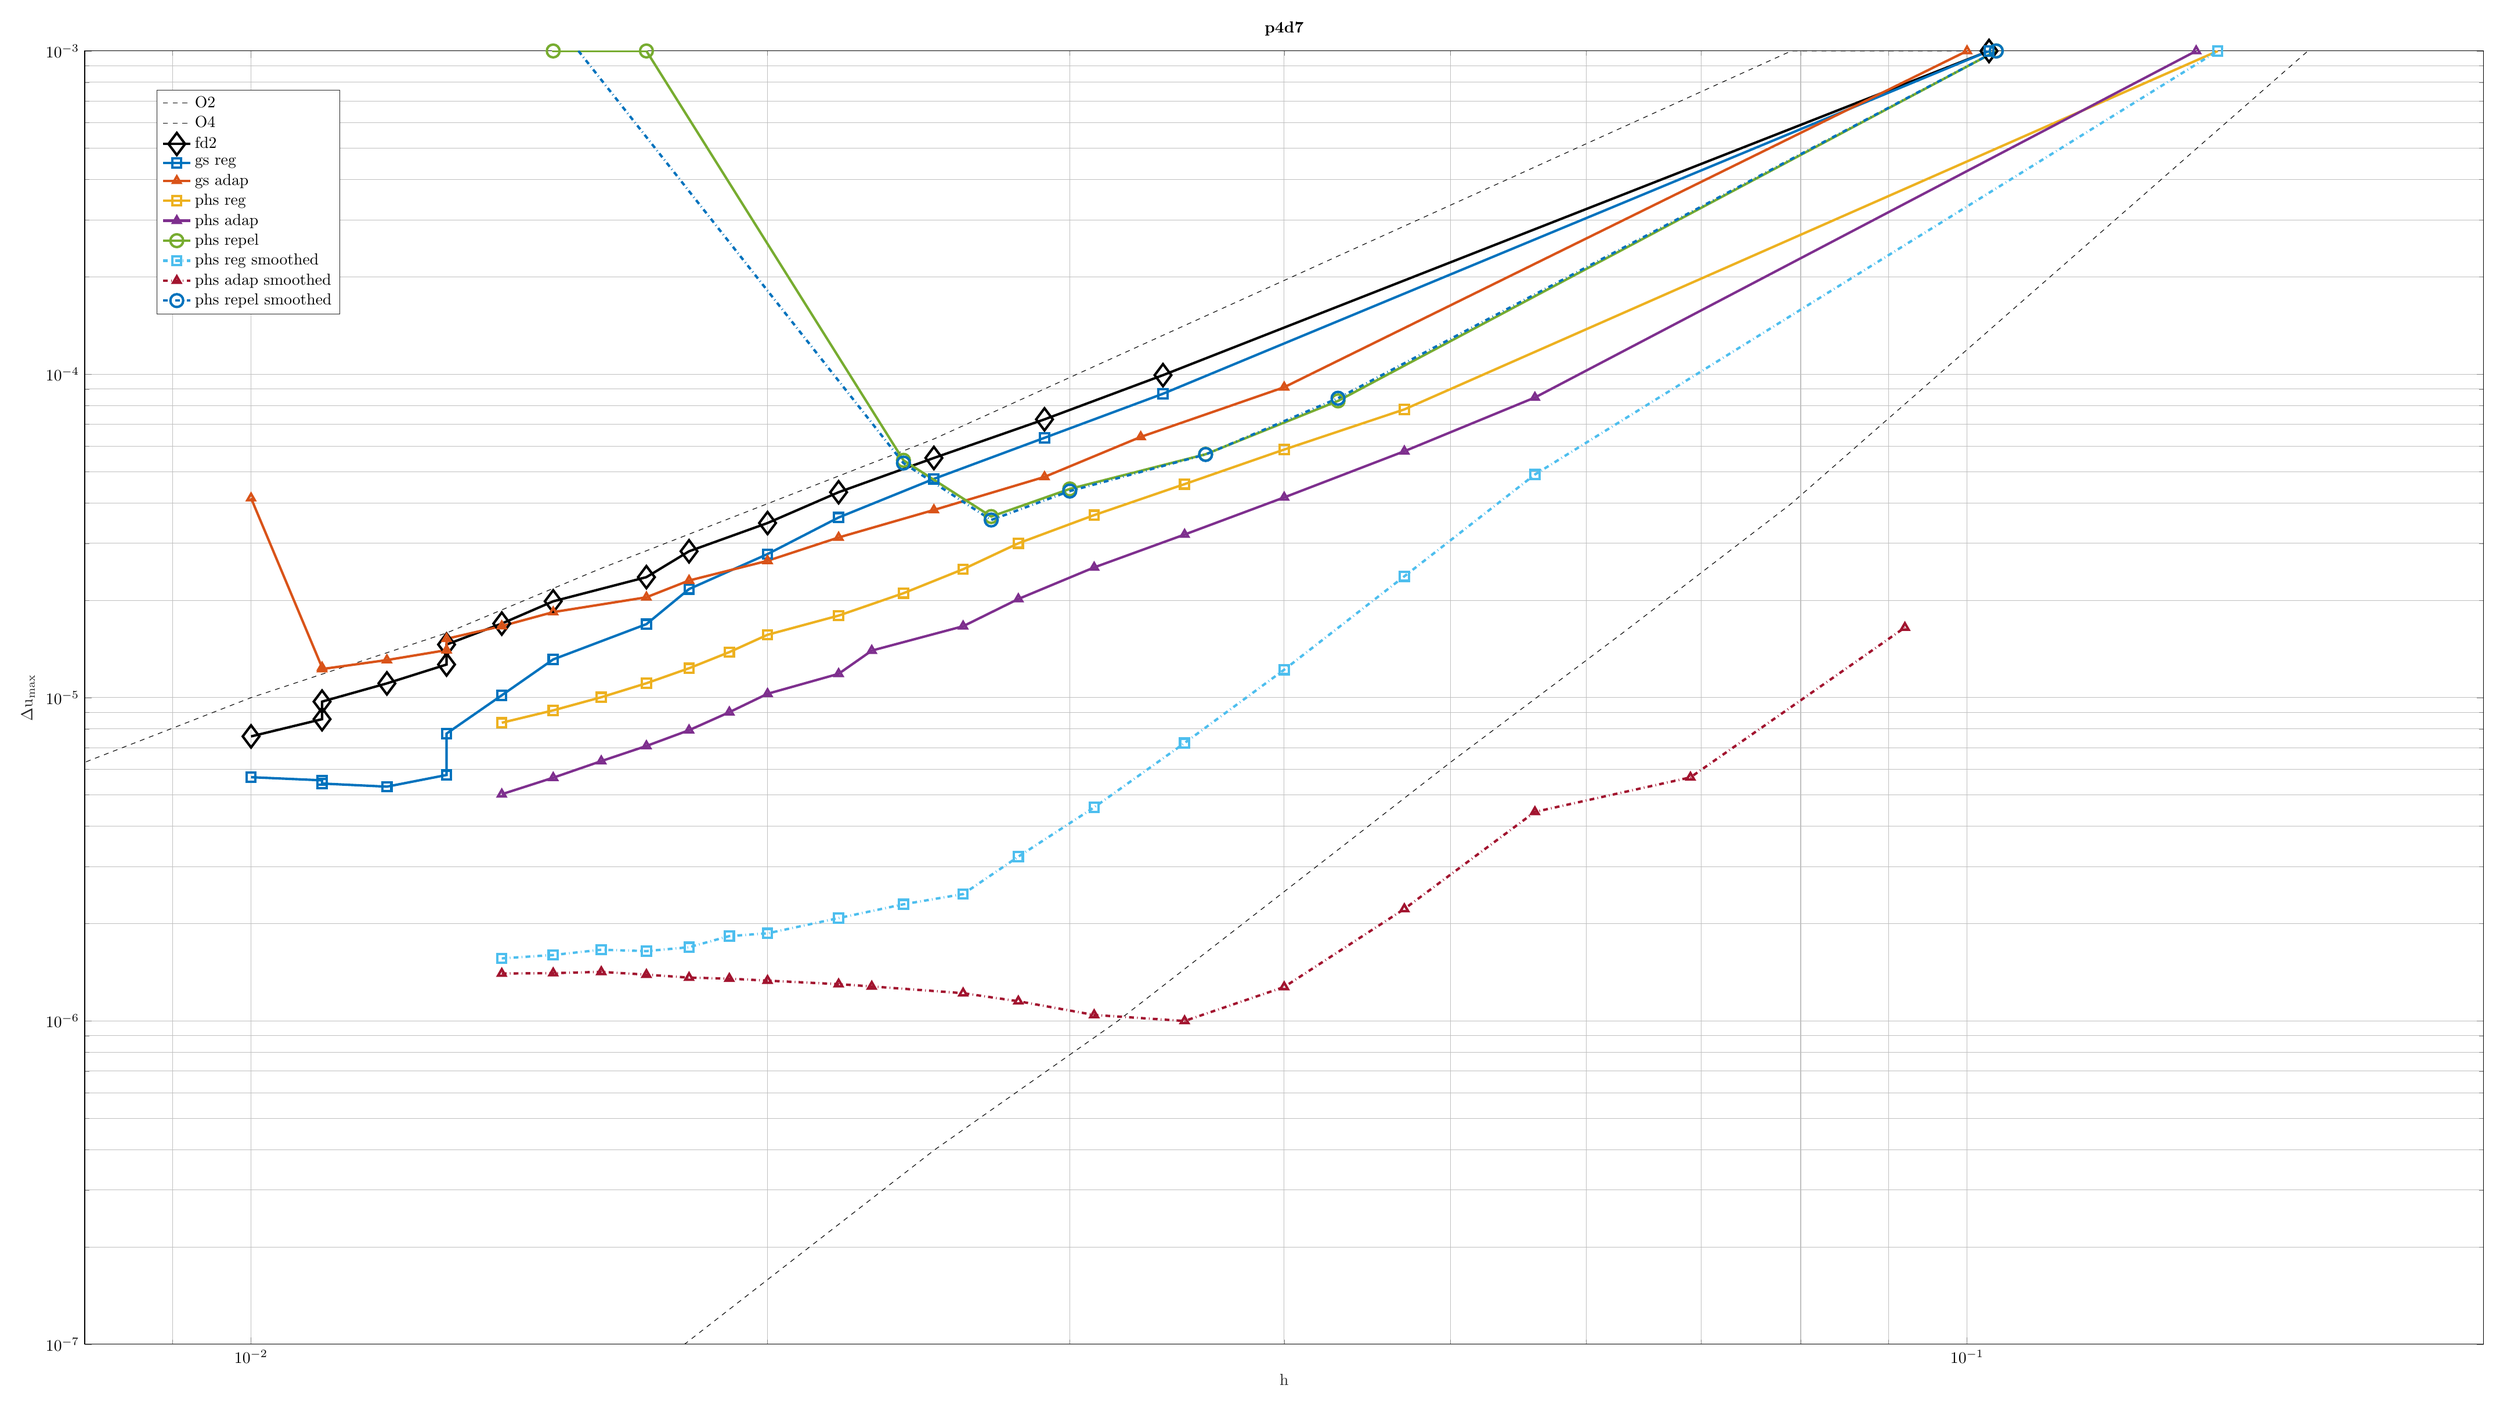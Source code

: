 % This file was created by matlab2tikz.
%
%The latest updates can be retrieved from
%  http://www.mathworks.com/matlabcentral/fileexchange/22022-matlab2tikz-matlab2tikz
%where you can also make suggestions and rate matlab2tikz.
%
\definecolor{mycolor1}{rgb}{0.0,0.447,0.741}%
\definecolor{mycolor2}{rgb}{0.85,0.325,0.098}%
\definecolor{mycolor3}{rgb}{0.929,0.694,0.125}%
\definecolor{mycolor4}{rgb}{0.494,0.184,0.556}%
\definecolor{mycolor5}{rgb}{0.466,0.674,0.188}%
\definecolor{mycolor6}{rgb}{0.301,0.745,0.933}%
\definecolor{mycolor7}{rgb}{0.635,0.078,0.184}%
%
\begin{tikzpicture}

\begin{axis}[%
width=20.667in,
height=11.15in,
at={(3.467in,1.505in)},
scale only axis,
xmode=log,
xmin=0.008,
xmax=0.2,
xminorticks=true,
xlabel style={font=\color{white!15!black}},
xlabel={h},
ymode=log,
ymin=1e-07,
ymax=0.001,
yminorticks=true,
ylabel style={font=\color{white!15!black}},
ylabel={$\Delta\text{u}_{\text{max}}$},
axis background/.style={fill=white},
title style={font=\bfseries},
title={p4d7},
xmajorgrids,
xminorgrids,
ymajorgrids,
yminorgrids,
legend style={at={(0.03,0.97)}, anchor=north west, legend cell align=left, align=left, draw=white!15!black}
]
\addplot [color=black, dashed]
  table[row sep=crcr]{%
0.001	1e-07\\
0.001	1.585e-07\\
0.002	2.512e-07\\
0.002	3.981e-07\\
0.003	6.31e-07\\
0.003	1e-06\\
0.004	1.585e-06\\
0.005	2.512e-06\\
0.006	3.981e-06\\
0.008	6.31e-06\\
0.01	1e-05\\
0.013	1.585e-05\\
0.016	2.512e-05\\
0.02	3.981e-05\\
0.025	6.31e-05\\
0.032	0.0\\
0.04	0.0\\
0.05	0.0\\
0.063	0.0\\
0.079	0.001\\
0.1	0.001\\
0.126	0.002\\
0.158	0.003\\
0.2	0.004\\
0.251	0.006\\
0.316	0.01\\
0.398	0.016\\
0.501	0.025\\
0.631	0.04\\
0.794	0.063\\
1	0.1\\
};
\addlegendentry{O2}

\addplot [color=black, dashed]
  table[row sep=crcr]{%
0.001	1e-12\\
0.001	2.512e-12\\
0.002	6.31e-12\\
0.002	1.585e-11\\
0.003	3.981e-11\\
0.003	1e-10\\
0.004	2.512e-10\\
0.005	6.31e-10\\
0.006	1.585e-09\\
0.008	3.981e-09\\
0.01	1e-08\\
0.013	2.512e-08\\
0.016	6.31e-08\\
0.02	1.585e-07\\
0.025	3.981e-07\\
0.032	1e-06\\
0.04	2.512e-06\\
0.05	6.31e-06\\
0.063	1.585e-05\\
0.079	3.981e-05\\
0.1	0.0\\
0.126	0.0\\
0.158	0.001\\
0.2	0.002\\
0.251	0.004\\
0.316	0.01\\
0.398	0.025\\
0.501	0.063\\
0.631	0.158\\
0.794	0.398\\
1	1\\
};
\addlegendentry{O4}

\addplot [color=black, line width=1.5pt, mark size=6.9pt, mark=diamond, mark options={solid, black}]
  table[row sep=crcr]{%
0.01	7.589e-06\\
0.011	8.579e-06\\
0.011	9.722e-06\\
0.012	1.107e-05\\
0.013	1.266e-05\\
0.013	1.46e-05\\
0.014	1.695e-05\\
0.015	1.986e-05\\
0.017	2.359e-05\\
0.018	2.836e-05\\
0.02	3.468e-05\\
0.022	4.319e-05\\
0.025	5.512e-05\\
0.029	7.257e-05\\
0.034	9.941e-05\\
0.04	0.0\\
0.051	0.0\\
0.068	0.0\\
0.103	0.001\\
};
\addlegendentry{fd2}

\addplot [color=mycolor1, line width=1.5pt, mark size=2.8pt, mark=square, mark options={solid, mycolor1}]
  table[row sep=crcr]{%
0.01	5.675e-06\\
0.011	5.551e-06\\
0.011	5.425e-06\\
0.012	5.306e-06\\
0.013	5.765e-06\\
0.013	7.743e-06\\
0.014	1.017e-05\\
0.015	1.313e-05\\
0.017	1.688e-05\\
0.018	2.167e-05\\
0.02	2.78e-05\\
0.022	3.608e-05\\
0.025	4.749e-05\\
0.029	6.363e-05\\
0.034	8.708e-05\\
0.04	0.0\\
0.051	0.0\\
0.068	0.0\\
0.103	0.001\\
};
\addlegendentry{gs reg}

\addplot [color=mycolor2, line width=1.5pt, mark size=2.7pt, mark=triangle, mark options={solid, mycolor2}]
  table[row sep=crcr]{%
0.01	4.142e-05\\
0.011	1.24e-05\\
0.011	1.226e-05\\
0.012	1.307e-05\\
0.013	1.403e-05\\
0.013	1.521e-05\\
0.014	1.665e-05\\
0.015	1.839e-05\\
0.017	2.044e-05\\
0.018	2.303e-05\\
0.02	2.65e-05\\
0.022	3.129e-05\\
0.025	3.806e-05\\
0.029	4.816e-05\\
0.033	6.404e-05\\
0.04	9.121e-05\\
0.05	0.0\\
0.067	0.0\\
0.1	0.001\\
};
\addlegendentry{gs adap}

\addplot [color=mycolor3, line width=1.5pt, mark size=2.8pt, mark=square, mark options={solid, mycolor3}]
  table[row sep=crcr]{%
0.014	8.364e-06\\
0.015	9.135e-06\\
0.016	1.003e-05\\
0.017	1.108e-05\\
0.018	1.233e-05\\
0.019	1.383e-05\\
0.02	1.565e-05\\
0.022	1.794e-05\\
0.024	2.104e-05\\
0.026	2.496e-05\\
0.028	3.002e-05\\
0.031	3.669e-05\\
0.035	4.575e-05\\
0.04	5.852e-05\\
0.047	7.789e-05\\
0.056	0.0\\
0.07	0.0\\
0.094	0.0\\
0.14	0.001\\
};
\addlegendentry{phs reg}

\addplot [color=mycolor4, line width=1.5pt, mark size=2.7pt, mark=triangle, mark options={solid, mycolor4}]
  table[row sep=crcr]{%
0.014	5.027e-06\\
0.015	5.655e-06\\
0.016	6.364e-06\\
0.017	7.089e-06\\
0.018	7.933e-06\\
0.019	9.015e-06\\
0.02	1.028e-05\\
0.022	1.185e-05\\
0.023	1.398e-05\\
0.026	1.663e-05\\
0.028	2.019e-05\\
0.031	2.528e-05\\
0.035	3.195e-05\\
0.04	4.162e-05\\
0.047	5.782e-05\\
0.056	8.477e-05\\
0.069	0.0\\
0.092	0.0\\
0.136	0.001\\
};
\addlegendentry{phs adap}

\addplot [color=mycolor5, line width=1.5pt, mark size=4.0pt, mark=o, mark options={solid, mycolor5}]
  table[row sep=crcr]{%
0.011	0.667\\
0.011	0.256\\
0.012	0.121\\
0.013	0.015\\
0.013	0.017\\
0.014	0.003\\
0.015	0.001\\
0.017	0.001\\
0.018	0.0\\
0.02	0.0\\
0.021	0.0\\
0.024	5.421e-05\\
0.027	3.632e-05\\
0.03	4.421e-05\\
0.036	5.66e-05\\
0.043	8.275e-05\\
0.053	0.0\\
0.07	0.0\\
0.104	0.001\\
};
\addlegendentry{phs repel}

\addplot [color=mycolor6, dashdotted, line width=1.5pt, mark size=2.8pt, mark=square, mark options={solid, mycolor6}]
  table[row sep=crcr]{%
0.014	1.562e-06\\
0.015	1.6e-06\\
0.016	1.661e-06\\
0.017	1.645e-06\\
0.018	1.691e-06\\
0.019	1.831e-06\\
0.02	1.867e-06\\
0.022	2.081e-06\\
0.024	2.296e-06\\
0.026	2.469e-06\\
0.028	3.223e-06\\
0.031	4.579e-06\\
0.035	7.239e-06\\
0.04	1.22e-05\\
0.047	2.373e-05\\
0.056	4.899e-05\\
0.07	0.0\\
0.094	0.0\\
0.14	0.001\\
};
\addlegendentry{phs reg smoothed}

\addplot [color=mycolor7, dashdotted, line width=1.5pt, mark size=2.7pt, mark=triangle, mark options={solid, mycolor7}]
  table[row sep=crcr]{%
0.014	1.402e-06\\
0.015	1.406e-06\\
0.016	1.419e-06\\
0.017	1.391e-06\\
0.018	1.362e-06\\
0.019	1.352e-06\\
0.02	1.333e-06\\
0.022	1.3e-06\\
0.023	1.279e-06\\
0.026	1.219e-06\\
0.028	1.151e-06\\
0.031	1.044e-06\\
0.035	10.0e-07\\
0.04	1.274e-06\\
0.047	2.221e-06\\
0.056	4.433e-06\\
0.069	5.669e-06\\
0.092	1.648e-05\\
0.136	0.0\\
};
\addlegendentry{phs adap smoothed}

\addplot [color=mycolor1, dashdotted, line width=1.5pt, mark size=4.0pt, mark=o, mark options={solid, mycolor1}]
  table[row sep=crcr]{%
0.011	0.687\\
0.011	0.199\\
0.012	0.117\\
0.013	0.015\\
0.013	0.019\\
0.014	0.002\\
0.015	0.0\\
0.017	0.0\\
0.018	0.0\\
0.02	0.0\\
0.021	0.0\\
0.024	5.314e-05\\
0.027	3.544e-05\\
0.03	4.354e-05\\
0.036	5.65e-05\\
0.043	8.434e-05\\
0.053	0.0\\
0.07	0.0\\
0.104	0.001\\
};
\addlegendentry{phs repel smoothed}

\end{axis}
\end{tikzpicture}%